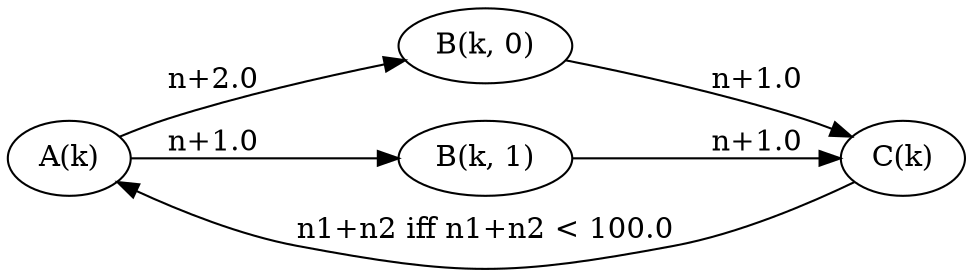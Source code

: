digraph G {
  rankdir="LR";
  subgraph simple {
    { rank="same"; A [label="A(k)"]; }
    { rank="same";
      B0 [label="B(k, 0)"];
      B1 [label="B(k, 1)"]; }
    { rank="same"; C [label="C(k)"]; }
    A -> B1 [label="n+1.0"];
    A -> B0 [label="n+2.0"];
    B0 -> C [label="n+1.0"];
    B1 -> C [label="n+1.0"];
  }
  C -> A [label="n1+n2 iff n1+n2 < 100.0"];
}
